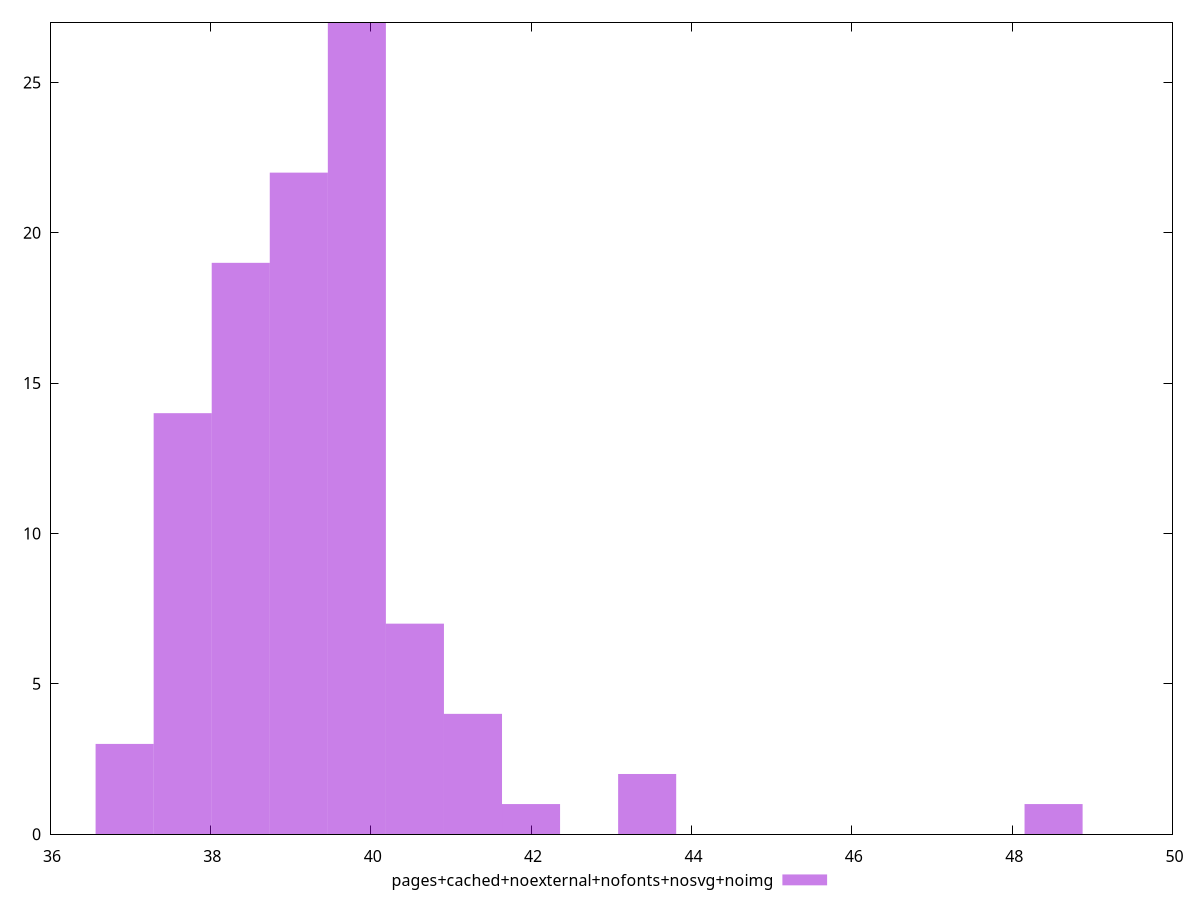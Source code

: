 $_pagesCachedNoexternalNofontsNosvgNoimg <<EOF
39.10306165745667 22
38.37893088602229 19
37.6548001145879 14
39.82719242889105 27
41.275453971759816 4
40.551323200325434 7
36.93066934315352 3
43.44784628606297 2
41.9995847431942 1
48.51676168610364 1
EOF
set key outside below
set terminal pngcairo
set output "report_00004_2020-11-02T20-21-41.718Z/bootup-time/pages+cached+noexternal+nofonts+nosvg+noimg//raw_hist.png"
set yrange [0:27]
set boxwidth 0.7241307714343828
set style fill transparent solid 0.5 noborder
plot $_pagesCachedNoexternalNofontsNosvgNoimg title "pages+cached+noexternal+nofonts+nosvg+noimg" with boxes ,